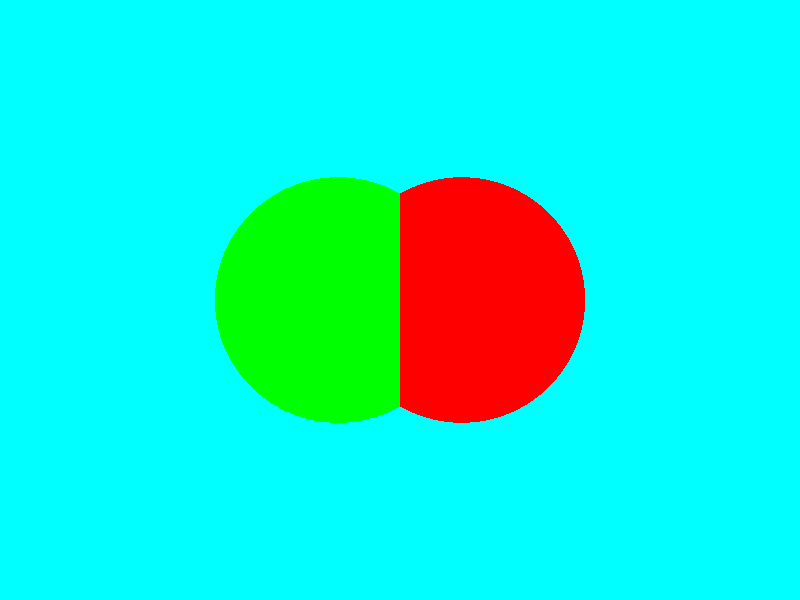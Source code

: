 // -----------------------------------------------------------------------// Uebungen zur Constructive Solid Geometry (CSG) // Beispiel: zwei individuelle Kugeln, ineinander "gesteckt"//           individuell animiert #include "colors.inc"background { Cyan }camera {  location <0, 1, -10>  look_at <0, 0, 0>   angle 36}light_source { <500, 500, -1000> White } sphere { 0, 1  pigment { Green }  translate -.5*x  rotate y*360*clock}sphere { 0, 1  pigment { Red }  translate +.5*x  rotate y*360*clock }